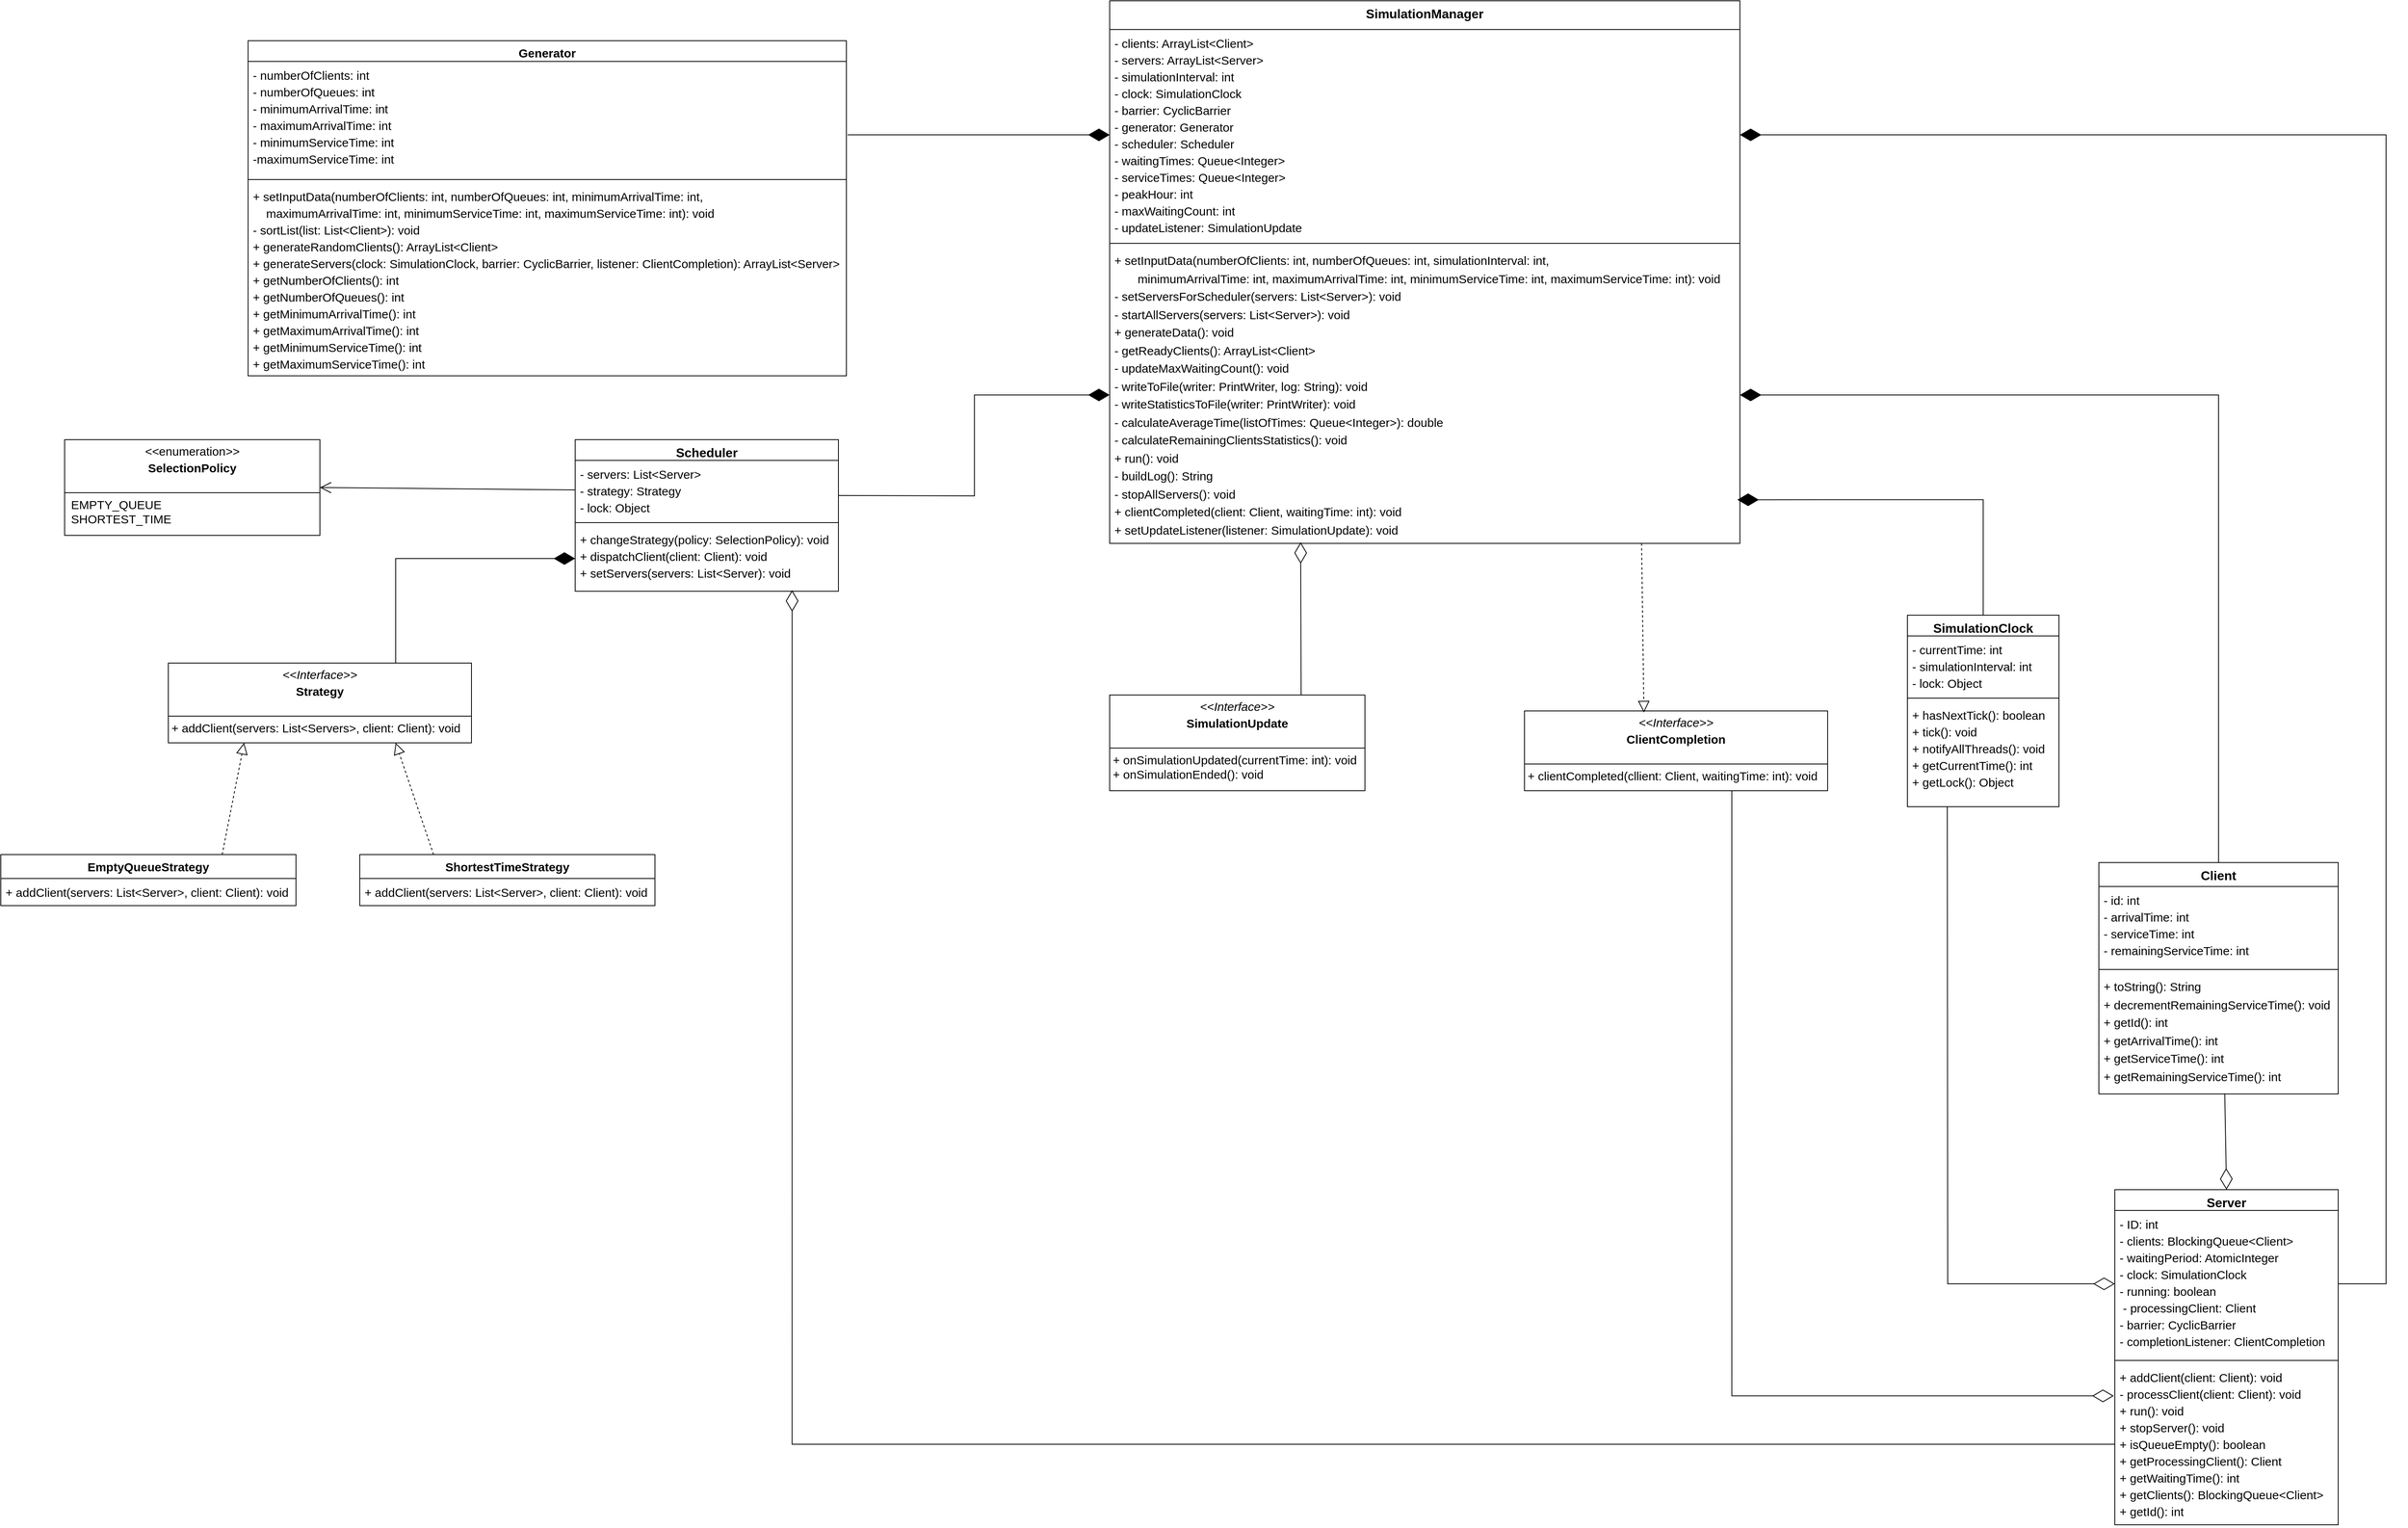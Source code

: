 <mxfile version="26.2.10">
  <diagram name="Page-1" id="Gwo4Q6TwkGqaBDWHts7q">
    <mxGraphModel dx="5543" dy="1807" grid="1" gridSize="10" guides="1" tooltips="1" connect="1" arrows="1" fold="1" page="1" pageScale="1" pageWidth="1100" pageHeight="850" math="0" shadow="0">
      <root>
        <mxCell id="0" />
        <mxCell id="1" parent="0" />
        <mxCell id="SXWqYd9VcLFMOsoht8He-1" value="&lt;font style=&quot;font-size: 16px;&quot;&gt;Client&lt;/font&gt;" style="swimlane;fontStyle=1;align=center;verticalAlign=top;childLayout=stackLayout;horizontal=1;startSize=30;horizontalStack=0;resizeParent=1;resizeParentMax=0;resizeLast=0;collapsible=1;marginBottom=0;whiteSpace=wrap;html=1;" parent="1" vertex="1">
          <mxGeometry x="620" y="1130" width="300" height="290" as="geometry" />
        </mxCell>
        <mxCell id="SXWqYd9VcLFMOsoht8He-2" value="&lt;div style=&quot;line-height: 140%;&quot;&gt;&lt;font style=&quot;font-size: 15px; line-height: 140%;&quot;&gt;- id: int&lt;/font&gt;&lt;div&gt;&lt;font style=&quot;font-size: 15px; line-height: 140%;&quot;&gt;- arrivalTime: int&lt;/font&gt;&lt;/div&gt;&lt;div&gt;&lt;font style=&quot;font-size: 15px; line-height: 140%;&quot;&gt;- serviceTime: int&lt;/font&gt;&lt;/div&gt;&lt;div&gt;&lt;font style=&quot;font-size: 15px; line-height: 140%;&quot;&gt;- remainingServiceTime: int&lt;/font&gt;&lt;/div&gt;&lt;/div&gt;" style="text;strokeColor=none;fillColor=none;align=left;verticalAlign=top;spacingLeft=4;spacingRight=4;overflow=hidden;rotatable=0;points=[[0,0.5],[1,0.5]];portConstraint=eastwest;whiteSpace=wrap;html=1;" parent="SXWqYd9VcLFMOsoht8He-1" vertex="1">
          <mxGeometry y="30" width="300" height="100" as="geometry" />
        </mxCell>
        <mxCell id="SXWqYd9VcLFMOsoht8He-3" value="" style="line;strokeWidth=1;fillColor=none;align=left;verticalAlign=middle;spacingTop=-1;spacingLeft=3;spacingRight=3;rotatable=0;labelPosition=right;points=[];portConstraint=eastwest;strokeColor=inherit;" parent="SXWqYd9VcLFMOsoht8He-1" vertex="1">
          <mxGeometry y="130" width="300" height="8" as="geometry" />
        </mxCell>
        <mxCell id="SXWqYd9VcLFMOsoht8He-4" value="&lt;div style=&quot;line-height: 150%;&quot;&gt;+ toString(): String&lt;div&gt;+ decrementRemainingServiceTime(): void&lt;/div&gt;&lt;div&gt;+ getId(): int&lt;/div&gt;&lt;div&gt;+ getArrivalTime(): int&lt;/div&gt;&lt;div&gt;+ getServiceTime(): int&lt;/div&gt;&lt;div&gt;+ getRemainingServiceTime(): int&lt;/div&gt;&lt;/div&gt;" style="text;strokeColor=none;fillColor=none;align=left;verticalAlign=top;spacingLeft=4;spacingRight=4;overflow=hidden;rotatable=0;points=[[0,0.5],[1,0.5]];portConstraint=eastwest;whiteSpace=wrap;html=1;fontSize=15;" parent="SXWqYd9VcLFMOsoht8He-1" vertex="1">
          <mxGeometry y="138" width="300" height="152" as="geometry" />
        </mxCell>
        <mxCell id="SXWqYd9VcLFMOsoht8He-9" value="&lt;font style=&quot;font-size: 16px;&quot;&gt;Server&lt;/font&gt;" style="swimlane;fontStyle=1;align=center;verticalAlign=top;childLayout=stackLayout;horizontal=1;startSize=26;horizontalStack=0;resizeParent=1;resizeParentMax=0;resizeLast=0;collapsible=1;marginBottom=0;whiteSpace=wrap;html=1;" parent="1" vertex="1">
          <mxGeometry x="640" y="1540" width="280" height="420" as="geometry" />
        </mxCell>
        <mxCell id="SXWqYd9VcLFMOsoht8He-10" value="&lt;div style=&quot;line-height: 140%;&quot;&gt;- ID: int&lt;/div&gt;&lt;div style=&quot;line-height: 140%;&quot;&gt;- clients: BlockingQueue&amp;lt;Client&amp;gt;&lt;/div&gt;&lt;div style=&quot;line-height: 140%;&quot;&gt;- waitingPeriod: AtomicInteger&lt;/div&gt;&lt;div style=&quot;line-height: 140%;&quot;&gt;- clock: SimulationClock&lt;/div&gt;&lt;div style=&quot;line-height: 140%;&quot;&gt;- running: boolean&lt;/div&gt;&lt;div style=&quot;line-height: 140%;&quot;&gt;&amp;nbsp;- processingClient: Client&lt;/div&gt;&lt;div style=&quot;line-height: 140%;&quot;&gt;- barrier: CyclicBarrier&lt;/div&gt;&lt;div style=&quot;line-height: 140%;&quot;&gt;- completionListener: ClientCompletion&lt;/div&gt;" style="text;strokeColor=none;fillColor=none;align=left;verticalAlign=top;spacingLeft=4;spacingRight=4;overflow=hidden;rotatable=0;points=[[0,0.5],[1,0.5]];portConstraint=eastwest;whiteSpace=wrap;html=1;fontSize=15;" parent="SXWqYd9VcLFMOsoht8He-9" vertex="1">
          <mxGeometry y="26" width="280" height="184" as="geometry" />
        </mxCell>
        <mxCell id="SXWqYd9VcLFMOsoht8He-11" value="" style="line;strokeWidth=1;fillColor=none;align=left;verticalAlign=middle;spacingTop=-1;spacingLeft=3;spacingRight=3;rotatable=0;labelPosition=right;points=[];portConstraint=eastwest;strokeColor=inherit;" parent="SXWqYd9VcLFMOsoht8He-9" vertex="1">
          <mxGeometry y="210" width="280" height="8" as="geometry" />
        </mxCell>
        <mxCell id="SXWqYd9VcLFMOsoht8He-12" value="&lt;div style=&quot;line-height: 140%;&quot;&gt;+ addClient(client: Client): void&lt;/div&gt;&lt;div style=&quot;line-height: 140%;&quot;&gt;- processClient(client: Client): void&amp;nbsp;&lt;/div&gt;&lt;div style=&quot;line-height: 140%;&quot;&gt;+ run(): void&lt;/div&gt;&lt;div style=&quot;line-height: 140%;&quot;&gt;+ stopServer(): void&lt;/div&gt;&lt;div style=&quot;line-height: 140%;&quot;&gt;+ isQueueEmpty(): boolean&lt;/div&gt;&lt;div style=&quot;line-height: 140%;&quot;&gt;+ getProcessingClient(): Client&lt;/div&gt;&lt;div style=&quot;line-height: 140%;&quot;&gt;+ getWaitingTime(): int&lt;/div&gt;&lt;div style=&quot;line-height: 140%;&quot;&gt;+ getClients(): BlockingQueue&amp;lt;Client&amp;gt;&lt;/div&gt;&lt;div style=&quot;line-height: 140%;&quot;&gt;+ getId(): int&lt;/div&gt;" style="text;strokeColor=none;fillColor=none;align=left;verticalAlign=top;spacingLeft=4;spacingRight=4;overflow=hidden;rotatable=0;points=[[0,0.5],[1,0.5]];portConstraint=eastwest;whiteSpace=wrap;html=1;fontSize=15;" parent="SXWqYd9VcLFMOsoht8He-9" vertex="1">
          <mxGeometry y="218" width="280" height="202" as="geometry" />
        </mxCell>
        <mxCell id="mOy5TlZxNX7XXbt4o4xT-1" value="&lt;p style=&quot;margin:0px;margin-top:4px;text-align:center;&quot;&gt;&lt;font style=&quot;font-size: 15px; line-height: 140%;&quot;&gt;&lt;i&gt;&amp;lt;&amp;lt;Interface&amp;gt;&amp;gt;&lt;/i&gt;&lt;br&gt;&lt;b&gt;Strategy&lt;/b&gt;&lt;/font&gt;&lt;/p&gt;&lt;p style=&quot;margin:0px;margin-left:4px;&quot;&gt;&lt;br&gt;&lt;/p&gt;&lt;hr size=&quot;1&quot; style=&quot;border-style:solid;&quot;&gt;&lt;p style=&quot;margin:0px;margin-left:4px;&quot;&gt;&lt;span style=&quot;font-size: 15px;&quot;&gt;+ addClient(servers: List&amp;lt;Servers&amp;gt;, client: Client): void&lt;/span&gt;&lt;/p&gt;" style="verticalAlign=top;align=left;overflow=fill;html=1;whiteSpace=wrap;" parent="1" vertex="1">
          <mxGeometry x="-1800" y="880" width="380" height="100" as="geometry" />
        </mxCell>
        <mxCell id="mOy5TlZxNX7XXbt4o4xT-6" value="&lt;span style=&quot;font-size: 15px;&quot;&gt;&lt;b&gt;EmptyQueueStrategy&lt;/b&gt;&lt;/span&gt;" style="swimlane;fontStyle=0;childLayout=stackLayout;horizontal=1;startSize=30;fillColor=none;horizontalStack=0;resizeParent=1;resizeParentMax=0;resizeLast=0;collapsible=1;marginBottom=0;whiteSpace=wrap;html=1;" parent="1" vertex="1">
          <mxGeometry x="-2010" y="1120" width="370" height="64" as="geometry" />
        </mxCell>
        <mxCell id="mOy5TlZxNX7XXbt4o4xT-7" value="&lt;font style=&quot;font-size: 15px; line-height: 140%;&quot;&gt;+ addClient(servers: List&amp;lt;Server&amp;gt;, client: Client): void&lt;/font&gt;&amp;nbsp;&lt;div&gt;&lt;/div&gt;" style="text;strokeColor=none;fillColor=none;align=left;verticalAlign=top;spacingLeft=4;spacingRight=4;overflow=hidden;rotatable=0;points=[[0,0.5],[1,0.5]];portConstraint=eastwest;whiteSpace=wrap;html=1;" parent="mOy5TlZxNX7XXbt4o4xT-6" vertex="1">
          <mxGeometry y="30" width="370" height="34" as="geometry" />
        </mxCell>
        <mxCell id="mOy5TlZxNX7XXbt4o4xT-10" value="&lt;span style=&quot;font-size: 15px;&quot;&gt;&lt;b&gt;ShortestTimeStrategy&lt;/b&gt;&lt;/span&gt;" style="swimlane;fontStyle=0;childLayout=stackLayout;horizontal=1;startSize=30;fillColor=none;horizontalStack=0;resizeParent=1;resizeParentMax=0;resizeLast=0;collapsible=1;marginBottom=0;whiteSpace=wrap;html=1;" parent="1" vertex="1">
          <mxGeometry x="-1560" y="1120" width="370" height="64" as="geometry" />
        </mxCell>
        <mxCell id="mOy5TlZxNX7XXbt4o4xT-11" value="&lt;font style=&quot;font-size: 15px; line-height: 140%;&quot;&gt;+ addClient(servers: List&amp;lt;Server&amp;gt;, client: Client): void&lt;/font&gt;&amp;nbsp;&lt;div&gt;&lt;/div&gt;" style="text;strokeColor=none;fillColor=none;align=left;verticalAlign=top;spacingLeft=4;spacingRight=4;overflow=hidden;rotatable=0;points=[[0,0.5],[1,0.5]];portConstraint=eastwest;whiteSpace=wrap;html=1;" parent="mOy5TlZxNX7XXbt4o4xT-10" vertex="1">
          <mxGeometry y="30" width="370" height="34" as="geometry" />
        </mxCell>
        <mxCell id="mOy5TlZxNX7XXbt4o4xT-12" value="&lt;p style=&quot;margin:0px;margin-top:4px;text-align:center;&quot;&gt;&lt;font style=&quot;font-size: 15px; line-height: 140%;&quot;&gt;&lt;i&gt;&amp;lt;&amp;lt;Interface&amp;gt;&amp;gt;&lt;/i&gt;&lt;br&gt;&lt;b&gt;ClientCompletion&lt;/b&gt;&lt;/font&gt;&lt;/p&gt;&lt;p style=&quot;margin:0px;margin-left:4px;&quot;&gt;&lt;br&gt;&lt;/p&gt;&lt;hr size=&quot;1&quot; style=&quot;border-style:solid;&quot;&gt;&lt;p style=&quot;margin:0px;margin-left:4px;&quot;&gt;&lt;span style=&quot;font-size: 15px;&quot;&gt;+ clientCompleted(cllient: Client, waitingTime: int): void&amp;nbsp;&lt;/span&gt;&lt;/p&gt;" style="verticalAlign=top;align=left;overflow=fill;html=1;whiteSpace=wrap;" parent="1" vertex="1">
          <mxGeometry x="-100" y="940" width="380" height="100" as="geometry" />
        </mxCell>
        <mxCell id="mOy5TlZxNX7XXbt4o4xT-13" value="&lt;p style=&quot;margin:0px;margin-top:4px;text-align:center;&quot;&gt;&lt;font style=&quot;font-size: 15px; line-height: 140%;&quot;&gt;&lt;i&gt;&amp;lt;&amp;lt;Interface&amp;gt;&amp;gt;&lt;/i&gt;&lt;br&gt;&lt;b&gt;SimulationUpdate&lt;/b&gt;&lt;/font&gt;&lt;/p&gt;&lt;p style=&quot;margin:0px;margin-left:4px;&quot;&gt;&lt;br&gt;&lt;/p&gt;&lt;hr size=&quot;1&quot; style=&quot;border-style:solid;&quot;&gt;&lt;p style=&quot;margin:0px;margin-left:4px;&quot;&gt;&lt;span style=&quot;font-size: 15px;&quot;&gt;+ onSimulationUpdated(currentTime: int): void&amp;nbsp;&lt;/span&gt;&lt;/p&gt;&lt;p style=&quot;margin:0px;margin-left:4px;&quot;&gt;&lt;span style=&quot;font-size: 15px;&quot;&gt;+ onSimulationEnded(): void&lt;/span&gt;&lt;/p&gt;" style="verticalAlign=top;align=left;overflow=fill;html=1;whiteSpace=wrap;" parent="1" vertex="1">
          <mxGeometry x="-620" y="920" width="320" height="120" as="geometry" />
        </mxCell>
        <mxCell id="mOy5TlZxNX7XXbt4o4xT-14" value="Generator" style="swimlane;fontStyle=1;align=center;verticalAlign=top;childLayout=stackLayout;horizontal=1;startSize=26;horizontalStack=0;resizeParent=1;resizeParentMax=0;resizeLast=0;collapsible=1;marginBottom=0;whiteSpace=wrap;html=1;fontSize=15;" parent="1" vertex="1">
          <mxGeometry x="-1700" y="100" width="750" height="420" as="geometry" />
        </mxCell>
        <mxCell id="mOy5TlZxNX7XXbt4o4xT-15" value="&lt;font style=&quot;font-size: 15px; line-height: 140%;&quot;&gt;- numberOfClients: int&lt;/font&gt;&lt;div&gt;&lt;font style=&quot;font-size: 15px; line-height: 140%;&quot;&gt;- numberOfQueues: int&lt;/font&gt;&lt;/div&gt;&lt;div&gt;&lt;font style=&quot;font-size: 15px; line-height: 140%;&quot;&gt;- minimumArrivalTime: int&lt;/font&gt;&lt;/div&gt;&lt;div&gt;&lt;font style=&quot;font-size: 15px; line-height: 140%;&quot;&gt;- maximumArrivalTime: int&lt;/font&gt;&lt;/div&gt;&lt;div&gt;&lt;font style=&quot;font-size: 15px; line-height: 140%;&quot;&gt;- minimumServiceTime: int&lt;/font&gt;&lt;/div&gt;&lt;div&gt;&lt;font style=&quot;font-size: 15px; line-height: 140%;&quot;&gt;-maximumServiceTime: int&lt;/font&gt;&lt;/div&gt;" style="text;strokeColor=none;fillColor=none;align=left;verticalAlign=top;spacingLeft=4;spacingRight=4;overflow=hidden;rotatable=0;points=[[0,0.5],[1,0.5]];portConstraint=eastwest;whiteSpace=wrap;html=1;" parent="mOy5TlZxNX7XXbt4o4xT-14" vertex="1">
          <mxGeometry y="26" width="750" height="144" as="geometry" />
        </mxCell>
        <mxCell id="mOy5TlZxNX7XXbt4o4xT-16" value="" style="line;strokeWidth=1;fillColor=none;align=left;verticalAlign=middle;spacingTop=-1;spacingLeft=3;spacingRight=3;rotatable=0;labelPosition=right;points=[];portConstraint=eastwest;strokeColor=inherit;" parent="mOy5TlZxNX7XXbt4o4xT-14" vertex="1">
          <mxGeometry y="170" width="750" height="8" as="geometry" />
        </mxCell>
        <mxCell id="mOy5TlZxNX7XXbt4o4xT-17" value="&lt;div style=&quot;line-height: 140%;&quot;&gt;&lt;font style=&quot;font-size: 15px; line-height: 140%;&quot;&gt;+ setInputData(numberOfClients: int, numberOfQueues: int, minimumArrivalTime: int&lt;/font&gt;&lt;span style=&quot;font-size: 15px; background-color: transparent; color: light-dark(rgb(0, 0, 0), rgb(255, 255, 255)); line-height: 140%;&quot;&gt;,&amp;nbsp;&lt;/span&gt;&lt;div&gt;&lt;span style=&quot;font-size: 15px; background-color: transparent; color: light-dark(rgb(0, 0, 0), rgb(255, 255, 255)); line-height: 140%;&quot;&gt;&amp;nbsp; &amp;nbsp; maximumArrivalTime: int, minimumServiceTime: int, maximumServiceTime: int): void&lt;/span&gt;&lt;/div&gt;&lt;div&gt;&lt;span style=&quot;font-size: 15px; line-height: 140%;&quot;&gt;- sortList(list: List&amp;lt;Client&amp;gt;): void&lt;/span&gt;&lt;/div&gt;&lt;div&gt;&lt;span style=&quot;font-size: 15px; line-height: 140%;&quot;&gt;+ generateRandomClients(): ArrayList&amp;lt;Client&amp;gt;&lt;/span&gt;&lt;/div&gt;&lt;div&gt;&lt;span style=&quot;font-size: 15px; line-height: 140%;&quot;&gt;+ generateServers(clock: SimulationClock, barrier: CyclicBarrier, listener: ClientCompletion): ArrayList&amp;lt;Server&amp;gt;&lt;/span&gt;&lt;/div&gt;&lt;div&gt;&lt;span style=&quot;font-size: 15px; line-height: 140%;&quot;&gt;+ getNumberOfClients(): int&lt;/span&gt;&lt;/div&gt;&lt;div&gt;&lt;span style=&quot;font-size: 15px; line-height: 140%;&quot;&gt;+ getNumberOfQueues(): int&lt;/span&gt;&lt;/div&gt;&lt;div&gt;&lt;span style=&quot;font-size: 15px; line-height: 140%;&quot;&gt;+ getMinimumArrivalTime(): int&lt;/span&gt;&lt;/div&gt;&lt;div&gt;&lt;span style=&quot;font-size: 15px; line-height: 140%;&quot;&gt;+ getMaximumArrivalTime(): int&lt;/span&gt;&lt;/div&gt;&lt;div&gt;&lt;span style=&quot;font-size: 15px; line-height: 140%;&quot;&gt;+ getMinimumServiceTime(): int&lt;/span&gt;&lt;/div&gt;&lt;div&gt;&lt;span style=&quot;font-size: 15px; line-height: 140%;&quot;&gt;+ getMaximumServiceTime(): int&lt;/span&gt;&lt;/div&gt;&lt;/div&gt;" style="text;strokeColor=none;fillColor=none;align=left;verticalAlign=top;spacingLeft=4;spacingRight=4;overflow=hidden;rotatable=0;points=[[0,0.5],[1,0.5]];portConstraint=eastwest;whiteSpace=wrap;html=1;" parent="mOy5TlZxNX7XXbt4o4xT-14" vertex="1">
          <mxGeometry y="178" width="750" height="242" as="geometry" />
        </mxCell>
        <mxCell id="mOy5TlZxNX7XXbt4o4xT-18" value="&lt;font style=&quot;font-size: 16px;&quot;&gt;Scheduler&lt;/font&gt;" style="swimlane;fontStyle=1;align=center;verticalAlign=top;childLayout=stackLayout;horizontal=1;startSize=26;horizontalStack=0;resizeParent=1;resizeParentMax=0;resizeLast=0;collapsible=1;marginBottom=0;whiteSpace=wrap;html=1;" parent="1" vertex="1">
          <mxGeometry x="-1290" y="600" width="330" height="190" as="geometry" />
        </mxCell>
        <mxCell id="mOy5TlZxNX7XXbt4o4xT-19" value="&lt;font style=&quot;font-size: 15px; line-height: 140%;&quot;&gt;- servers: List&amp;lt;Server&amp;gt;&lt;/font&gt;&lt;div&gt;&lt;font style=&quot;font-size: 15px; line-height: 140%;&quot;&gt;- strategy: Strategy&lt;/font&gt;&lt;/div&gt;&lt;div&gt;&lt;font style=&quot;font-size: 15px; line-height: 140%;&quot;&gt;- lock: Object&lt;/font&gt;&lt;/div&gt;" style="text;strokeColor=none;fillColor=none;align=left;verticalAlign=top;spacingLeft=4;spacingRight=4;overflow=hidden;rotatable=0;points=[[0,0.5],[1,0.5]];portConstraint=eastwest;whiteSpace=wrap;html=1;" parent="mOy5TlZxNX7XXbt4o4xT-18" vertex="1">
          <mxGeometry y="26" width="330" height="74" as="geometry" />
        </mxCell>
        <mxCell id="mOy5TlZxNX7XXbt4o4xT-20" value="" style="line;strokeWidth=1;fillColor=none;align=left;verticalAlign=middle;spacingTop=-1;spacingLeft=3;spacingRight=3;rotatable=0;labelPosition=right;points=[];portConstraint=eastwest;strokeColor=inherit;" parent="mOy5TlZxNX7XXbt4o4xT-18" vertex="1">
          <mxGeometry y="100" width="330" height="8" as="geometry" />
        </mxCell>
        <mxCell id="mOy5TlZxNX7XXbt4o4xT-21" value="&lt;font style=&quot;font-size: 15px; line-height: 140%;&quot;&gt;+ changeStrategy(policy: SelectionPolicy): void&lt;/font&gt;&lt;div&gt;&lt;font style=&quot;font-size: 15px; line-height: 140%;&quot;&gt;+ dispatchClient(client: Client): void&lt;/font&gt;&lt;/div&gt;&lt;div&gt;&lt;font style=&quot;font-size: 15px; line-height: 140%;&quot;&gt;+ setServers(servers: List&amp;lt;Server): void&lt;/font&gt;&lt;/div&gt;" style="text;strokeColor=none;fillColor=none;align=left;verticalAlign=top;spacingLeft=4;spacingRight=4;overflow=hidden;rotatable=0;points=[[0,0.5],[1,0.5]];portConstraint=eastwest;whiteSpace=wrap;html=1;" parent="mOy5TlZxNX7XXbt4o4xT-18" vertex="1">
          <mxGeometry y="108" width="330" height="82" as="geometry" />
        </mxCell>
        <mxCell id="mOy5TlZxNX7XXbt4o4xT-22" value="&lt;p style=&quot;margin:0px;margin-top:4px;text-align:center;&quot;&gt;&lt;font style=&quot;font-size: 15px; line-height: 140%;&quot;&gt;&lt;i&gt;&amp;lt;&amp;lt;&lt;/i&gt;enumeration&lt;i&gt;&amp;gt;&amp;gt;&lt;/i&gt;&lt;br&gt;&lt;b&gt;SelectionPolicy&lt;/b&gt;&lt;/font&gt;&lt;/p&gt;&lt;p style=&quot;margin:0px;margin-left:4px;&quot;&gt;&lt;br&gt;&lt;/p&gt;&lt;hr size=&quot;1&quot; style=&quot;border-style:solid;&quot;&gt;&lt;p style=&quot;margin:0px;margin-left:4px;&quot;&gt;&lt;span style=&quot;font-size: 15px;&quot;&gt;&amp;nbsp;EMPTY_QUEUE&lt;/span&gt;&lt;/p&gt;&lt;p style=&quot;margin:0px;margin-left:4px;&quot;&gt;&lt;span style=&quot;font-size: 15px;&quot;&gt;&amp;nbsp;SHORTEST_TIME&lt;/span&gt;&lt;/p&gt;" style="verticalAlign=top;align=left;overflow=fill;html=1;whiteSpace=wrap;" parent="1" vertex="1">
          <mxGeometry x="-1930" y="600" width="320" height="120" as="geometry" />
        </mxCell>
        <mxCell id="mOy5TlZxNX7XXbt4o4xT-23" value="&lt;font style=&quot;font-size: 16px;&quot;&gt;SimulationClock&lt;/font&gt;" style="swimlane;fontStyle=1;align=center;verticalAlign=top;childLayout=stackLayout;horizontal=1;startSize=26;horizontalStack=0;resizeParent=1;resizeParentMax=0;resizeLast=0;collapsible=1;marginBottom=0;whiteSpace=wrap;html=1;" parent="1" vertex="1">
          <mxGeometry x="380" y="820" width="190" height="240" as="geometry" />
        </mxCell>
        <mxCell id="mOy5TlZxNX7XXbt4o4xT-24" value="&lt;div style=&quot;line-height: 140%;&quot;&gt;- currentTime: int&lt;/div&gt;&lt;div style=&quot;line-height: 140%;&quot;&gt;- simulationInterval: int&lt;/div&gt;&lt;div style=&quot;line-height: 140%;&quot;&gt;- lock: Object&lt;/div&gt;" style="text;strokeColor=none;fillColor=none;align=left;verticalAlign=top;spacingLeft=4;spacingRight=4;overflow=hidden;rotatable=0;points=[[0,0.5],[1,0.5]];portConstraint=eastwest;whiteSpace=wrap;html=1;fontSize=15;" parent="mOy5TlZxNX7XXbt4o4xT-23" vertex="1">
          <mxGeometry y="26" width="190" height="74" as="geometry" />
        </mxCell>
        <mxCell id="mOy5TlZxNX7XXbt4o4xT-25" value="" style="line;strokeWidth=1;fillColor=none;align=left;verticalAlign=middle;spacingTop=-1;spacingLeft=3;spacingRight=3;rotatable=0;labelPosition=right;points=[];portConstraint=eastwest;strokeColor=inherit;" parent="mOy5TlZxNX7XXbt4o4xT-23" vertex="1">
          <mxGeometry y="100" width="190" height="8" as="geometry" />
        </mxCell>
        <mxCell id="mOy5TlZxNX7XXbt4o4xT-26" value="&lt;font style=&quot;font-size: 15px; line-height: 140%;&quot;&gt;+ hasNextTick(): boolean&lt;/font&gt;&lt;div&gt;&lt;font style=&quot;font-size: 15px; line-height: 140%;&quot;&gt;+ tick(): void&lt;/font&gt;&lt;/div&gt;&lt;div&gt;&lt;font style=&quot;font-size: 15px; line-height: 140%;&quot;&gt;+ notifyAllThreads(): void&lt;/font&gt;&lt;/div&gt;&lt;div&gt;&lt;font style=&quot;font-size: 15px; line-height: 140%;&quot;&gt;+ getCurrentTime(): int&lt;/font&gt;&lt;/div&gt;&lt;div&gt;&lt;font style=&quot;font-size: 15px; line-height: 140%;&quot;&gt;+ getLock(): Object&lt;/font&gt;&lt;/div&gt;" style="text;strokeColor=none;fillColor=none;align=left;verticalAlign=top;spacingLeft=4;spacingRight=4;overflow=hidden;rotatable=0;points=[[0,0.5],[1,0.5]];portConstraint=eastwest;whiteSpace=wrap;html=1;" parent="mOy5TlZxNX7XXbt4o4xT-23" vertex="1">
          <mxGeometry y="108" width="190" height="132" as="geometry" />
        </mxCell>
        <mxCell id="mOy5TlZxNX7XXbt4o4xT-27" value="&lt;font style=&quot;font-size: 16px;&quot;&gt;SimulationManager&lt;/font&gt;" style="swimlane;fontStyle=1;align=center;verticalAlign=top;childLayout=stackLayout;horizontal=1;startSize=36;horizontalStack=0;resizeParent=1;resizeParentMax=0;resizeLast=0;collapsible=1;marginBottom=0;whiteSpace=wrap;html=1;" parent="1" vertex="1">
          <mxGeometry x="-620" y="50" width="790" height="680" as="geometry" />
        </mxCell>
        <mxCell id="mOy5TlZxNX7XXbt4o4xT-28" value="&lt;div style=&quot;line-height: 140%;&quot;&gt;&lt;span style=&quot;font-size: 15px; line-height: 140%;&quot;&gt;- clients: ArrayList&amp;lt;Client&amp;gt;&lt;/span&gt;&lt;div&gt;&lt;span style=&quot;font-size: 15px; line-height: 140%;&quot;&gt;- servers: ArrayList&amp;lt;Server&amp;gt;&lt;/span&gt;&lt;/div&gt;&lt;div&gt;&lt;span style=&quot;font-size: 15px; line-height: 140%;&quot;&gt;- simulationInterval: int&lt;/span&gt;&lt;/div&gt;&lt;div&gt;&lt;span style=&quot;font-size: 15px; line-height: 140%;&quot;&gt;- clock: SimulationClock&lt;/span&gt;&lt;/div&gt;&lt;div&gt;&lt;span style=&quot;font-size: 15px; line-height: 140%;&quot;&gt;- barrier: CyclicBarrier&lt;/span&gt;&lt;/div&gt;&lt;div&gt;&lt;span style=&quot;font-size: 15px; line-height: 140%;&quot;&gt;- generator: Generator&lt;/span&gt;&lt;/div&gt;&lt;div&gt;&lt;span style=&quot;font-size: 15px; line-height: 140%;&quot;&gt;- scheduler: Scheduler&lt;/span&gt;&lt;/div&gt;&lt;div&gt;&lt;span style=&quot;font-size: 15px; line-height: 140%;&quot;&gt;- waitingTimes: Queue&amp;lt;Integer&amp;gt;&lt;/span&gt;&lt;/div&gt;&lt;div&gt;&lt;span style=&quot;font-size: 15px; line-height: 140%;&quot;&gt;- serviceTimes: Queue&amp;lt;Integer&amp;gt;&lt;/span&gt;&lt;/div&gt;&lt;div&gt;&lt;span style=&quot;font-size: 15px; line-height: 140%;&quot;&gt;- peakHour: int&lt;/span&gt;&lt;/div&gt;&lt;div&gt;&lt;span style=&quot;font-size: 15px; line-height: 140%;&quot;&gt;- maxWaitingCount: int&lt;/span&gt;&lt;/div&gt;&lt;div&gt;&lt;span style=&quot;font-size: 15px; line-height: 140%;&quot;&gt;- updateListener: SimulationUpdate&lt;/span&gt;&lt;/div&gt;&lt;/div&gt;" style="text;strokeColor=none;fillColor=none;align=left;verticalAlign=top;spacingLeft=4;spacingRight=4;overflow=hidden;rotatable=0;points=[[0,0.5],[1,0.5]];portConstraint=eastwest;whiteSpace=wrap;html=1;" parent="mOy5TlZxNX7XXbt4o4xT-27" vertex="1">
          <mxGeometry y="36" width="790" height="264" as="geometry" />
        </mxCell>
        <mxCell id="mOy5TlZxNX7XXbt4o4xT-29" value="" style="line;strokeWidth=1;fillColor=none;align=left;verticalAlign=middle;spacingTop=-1;spacingLeft=3;spacingRight=3;rotatable=0;labelPosition=right;points=[];portConstraint=eastwest;strokeColor=inherit;" parent="mOy5TlZxNX7XXbt4o4xT-27" vertex="1">
          <mxGeometry y="300" width="790" height="8" as="geometry" />
        </mxCell>
        <mxCell id="mOy5TlZxNX7XXbt4o4xT-30" value="&lt;div style=&quot;line-height: 150%;&quot;&gt;&lt;div&gt;&lt;font&gt;+ setInputData(numberOfClients: int, numberOfQueues: int,&amp;nbsp;&lt;/font&gt;&lt;span style=&quot;background-color: transparent; color: light-dark(rgb(0, 0, 0), rgb(255, 255, 255));&quot;&gt;simulationInterval: int,&amp;nbsp;&lt;/span&gt;&lt;font style=&quot;background-color: transparent; color: light-dark(rgb(0, 0, 0), rgb(255, 255, 255));&quot;&gt;&amp;nbsp;&lt;/font&gt;&lt;/div&gt;&lt;div&gt;&lt;font style=&quot;background-color: transparent; color: light-dark(rgb(0, 0, 0), rgb(255, 255, 255));&quot;&gt;&amp;nbsp; &amp;nbsp; &amp;nbsp; &amp;nbsp;minimumArrivalTime: int&lt;/font&gt;&lt;span style=&quot;background-color: transparent; color: light-dark(rgb(0, 0, 0), rgb(255, 255, 255));&quot;&gt;,&amp;nbsp;&lt;/span&gt;&lt;span style=&quot;background-color: transparent; color: light-dark(rgb(0, 0, 0), rgb(255, 255, 255));&quot;&gt;maximumArrivalTime: int, minimumServiceTime: int, maximumServiceTime: int): void&lt;/span&gt;&lt;/div&gt;&lt;div&gt;- setServersForScheduler(servers: List&amp;lt;Server&amp;gt;): void&lt;/div&gt;&lt;div&gt;- startAllServers(servers: List&amp;lt;Server&amp;gt;): void&lt;/div&gt;&lt;div&gt;+ generateData(): void&lt;/div&gt;&lt;div&gt;- getReadyClients(): ArrayList&amp;lt;Client&amp;gt;&lt;/div&gt;&lt;div&gt;- updateMaxWaitingCount(): void&lt;/div&gt;&lt;div&gt;- writeToFile(writer: PrintWriter, log: String): void&lt;/div&gt;&lt;div&gt;- writeStatisticsToFile(writer: PrintWriter): void&lt;/div&gt;&lt;div&gt;- calculateAverageTime(listOfTimes: Queue&amp;lt;Integer&amp;gt;): double&lt;/div&gt;&lt;div&gt;- calculateRemainingClientsStatistics(): void&lt;/div&gt;&lt;div&gt;+ run(): void&lt;/div&gt;&lt;div&gt;- buildLog(): String&lt;/div&gt;&lt;div&gt;- stopAllServers(): void&lt;/div&gt;&lt;div&gt;+ clientCompleted(client: Client, waitingTime: int): void&lt;/div&gt;&lt;div&gt;+ setUpdateListener(listener: SimulationUpdate): void&lt;/div&gt;&lt;div&gt;&amp;nbsp;&lt;/div&gt;&lt;/div&gt;" style="text;strokeColor=none;fillColor=none;align=left;verticalAlign=top;spacingLeft=4;spacingRight=4;overflow=hidden;rotatable=0;points=[[0,0.5],[1,0.5]];portConstraint=eastwest;whiteSpace=wrap;html=1;fontSize=15;" parent="mOy5TlZxNX7XXbt4o4xT-27" vertex="1">
          <mxGeometry y="308" width="790" height="372" as="geometry" />
        </mxCell>
        <mxCell id="M_Bqmwzb6-v6zoOLSoaH-2" value="" style="endArrow=diamondThin;endFill=0;endSize=24;html=1;rounded=0;entryX=0.5;entryY=0;entryDx=0;entryDy=0;exitX=0.526;exitY=0.996;exitDx=0;exitDy=0;exitPerimeter=0;" edge="1" parent="1" source="SXWqYd9VcLFMOsoht8He-4" target="SXWqYd9VcLFMOsoht8He-9">
          <mxGeometry width="160" relative="1" as="geometry">
            <mxPoint x="790.18" y="1420" as="sourcePoint" />
            <mxPoint x="790" y="1529.33" as="targetPoint" />
          </mxGeometry>
        </mxCell>
        <mxCell id="M_Bqmwzb6-v6zoOLSoaH-3" value="" style="endArrow=diamondThin;endFill=0;endSize=24;html=1;rounded=0;exitX=0.317;exitY=0.969;exitDx=0;exitDy=0;exitPerimeter=0;entryX=0;entryY=0.5;entryDx=0;entryDy=0;edgeStyle=orthogonalEdgeStyle;" edge="1" parent="1" target="SXWqYd9VcLFMOsoht8He-10">
          <mxGeometry width="160" relative="1" as="geometry">
            <mxPoint x="430" y="1060" as="sourcePoint" />
            <mxPoint x="430" y="1190" as="targetPoint" />
          </mxGeometry>
        </mxCell>
        <mxCell id="M_Bqmwzb6-v6zoOLSoaH-5" value="" style="endArrow=diamondThin;endFill=1;endSize=24;html=1;rounded=0;exitX=0.5;exitY=0;exitDx=0;exitDy=0;entryX=1;entryY=0.5;entryDx=0;entryDy=0;edgeStyle=orthogonalEdgeStyle;" edge="1" parent="1" source="SXWqYd9VcLFMOsoht8He-1" target="mOy5TlZxNX7XXbt4o4xT-30">
          <mxGeometry width="160" relative="1" as="geometry">
            <mxPoint x="810" y="770" as="sourcePoint" />
            <mxPoint x="970" y="770" as="targetPoint" />
          </mxGeometry>
        </mxCell>
        <mxCell id="M_Bqmwzb6-v6zoOLSoaH-7" value="" style="endArrow=diamondThin;endFill=1;endSize=24;html=1;rounded=0;entryX=1;entryY=0.5;entryDx=0;entryDy=0;exitX=1;exitY=0.5;exitDx=0;exitDy=0;edgeStyle=orthogonalEdgeStyle;" edge="1" parent="1" source="SXWqYd9VcLFMOsoht8He-10" target="mOy5TlZxNX7XXbt4o4xT-28">
          <mxGeometry width="160" relative="1" as="geometry">
            <mxPoint x="700" y="422" as="sourcePoint" />
            <mxPoint x="860" y="422" as="targetPoint" />
            <Array as="points">
              <mxPoint x="980" y="1658" />
              <mxPoint x="980" y="218" />
            </Array>
          </mxGeometry>
        </mxCell>
        <mxCell id="M_Bqmwzb6-v6zoOLSoaH-8" value="" style="endArrow=diamondThin;endFill=1;endSize=24;html=1;rounded=0;entryX=0.996;entryY=0.853;entryDx=0;entryDy=0;entryPerimeter=0;exitX=0.5;exitY=0;exitDx=0;exitDy=0;edgeStyle=orthogonalEdgeStyle;" edge="1" parent="1" source="mOy5TlZxNX7XXbt4o4xT-23" target="mOy5TlZxNX7XXbt4o4xT-30">
          <mxGeometry width="160" relative="1" as="geometry">
            <mxPoint x="460" y="740" as="sourcePoint" />
            <mxPoint x="620" y="740" as="targetPoint" />
          </mxGeometry>
        </mxCell>
        <mxCell id="M_Bqmwzb6-v6zoOLSoaH-9" value="" style="endArrow=block;dashed=1;endFill=0;endSize=12;html=1;rounded=0;exitX=0.844;exitY=1;exitDx=0;exitDy=0;exitPerimeter=0;entryX=0.394;entryY=0.02;entryDx=0;entryDy=0;entryPerimeter=0;" edge="1" parent="1" source="mOy5TlZxNX7XXbt4o4xT-30" target="mOy5TlZxNX7XXbt4o4xT-12">
          <mxGeometry width="160" relative="1" as="geometry">
            <mxPoint x="20" y="790" as="sourcePoint" />
            <mxPoint x="180" y="790" as="targetPoint" />
          </mxGeometry>
        </mxCell>
        <mxCell id="M_Bqmwzb6-v6zoOLSoaH-10" value="" style="endArrow=diamondThin;endFill=1;endSize=24;html=1;rounded=0;exitX=1.002;exitY=0.639;exitDx=0;exitDy=0;exitPerimeter=0;" edge="1" parent="1" source="mOy5TlZxNX7XXbt4o4xT-15" target="mOy5TlZxNX7XXbt4o4xT-28">
          <mxGeometry width="160" relative="1" as="geometry">
            <mxPoint x="-950" y="230" as="sourcePoint" />
            <mxPoint x="-790" y="230" as="targetPoint" />
          </mxGeometry>
        </mxCell>
        <mxCell id="M_Bqmwzb6-v6zoOLSoaH-11" value="" style="endArrow=diamondThin;endFill=1;endSize=24;html=1;rounded=0;entryX=0;entryY=0.5;entryDx=0;entryDy=0;edgeStyle=orthogonalEdgeStyle;" edge="1" parent="1" target="mOy5TlZxNX7XXbt4o4xT-30">
          <mxGeometry width="160" relative="1" as="geometry">
            <mxPoint x="-960" y="670" as="sourcePoint" />
            <mxPoint x="-800" y="670" as="targetPoint" />
          </mxGeometry>
        </mxCell>
        <mxCell id="M_Bqmwzb6-v6zoOLSoaH-12" value="" style="endArrow=diamondThin;endFill=0;endSize=24;html=1;rounded=0;exitX=0.75;exitY=0;exitDx=0;exitDy=0;entryX=0.303;entryY=0.996;entryDx=0;entryDy=0;entryPerimeter=0;" edge="1" parent="1" source="mOy5TlZxNX7XXbt4o4xT-13" target="mOy5TlZxNX7XXbt4o4xT-30">
          <mxGeometry width="160" relative="1" as="geometry">
            <mxPoint x="-440" y="830" as="sourcePoint" />
            <mxPoint x="-280" y="830" as="targetPoint" />
          </mxGeometry>
        </mxCell>
        <mxCell id="M_Bqmwzb6-v6zoOLSoaH-13" value="" style="endArrow=diamondThin;endFill=0;endSize=24;html=1;rounded=0;exitX=0.684;exitY=1;exitDx=0;exitDy=0;exitPerimeter=0;entryX=-0.005;entryY=0.2;entryDx=0;entryDy=0;entryPerimeter=0;edgeStyle=orthogonalEdgeStyle;" edge="1" parent="1" source="mOy5TlZxNX7XXbt4o4xT-12" target="SXWqYd9VcLFMOsoht8He-12">
          <mxGeometry width="160" relative="1" as="geometry">
            <mxPoint y="1460" as="sourcePoint" />
            <mxPoint x="160" y="1460" as="targetPoint" />
            <Array as="points">
              <mxPoint x="160" y="1799" />
            </Array>
          </mxGeometry>
        </mxCell>
        <mxCell id="M_Bqmwzb6-v6zoOLSoaH-14" value="" style="endArrow=diamondThin;endFill=0;endSize=24;html=1;rounded=0;exitX=0;exitY=0.5;exitDx=0;exitDy=0;edgeStyle=orthogonalEdgeStyle;entryX=0.824;entryY=0.983;entryDx=0;entryDy=0;entryPerimeter=0;" edge="1" parent="1" source="SXWqYd9VcLFMOsoht8He-12" target="mOy5TlZxNX7XXbt4o4xT-21">
          <mxGeometry width="160" relative="1" as="geometry">
            <mxPoint x="-1020" y="1260" as="sourcePoint" />
            <mxPoint x="-1018" y="796" as="targetPoint" />
            <Array as="points">
              <mxPoint x="-1018" y="1859" />
            </Array>
          </mxGeometry>
        </mxCell>
        <mxCell id="M_Bqmwzb6-v6zoOLSoaH-15" value="" style="endArrow=diamondThin;endFill=1;endSize=24;html=1;rounded=0;exitX=0.75;exitY=0;exitDx=0;exitDy=0;entryX=0;entryY=0.5;entryDx=0;entryDy=0;edgeStyle=orthogonalEdgeStyle;" edge="1" parent="1" source="mOy5TlZxNX7XXbt4o4xT-1" target="mOy5TlZxNX7XXbt4o4xT-21">
          <mxGeometry width="160" relative="1" as="geometry">
            <mxPoint x="-1620" y="740" as="sourcePoint" />
            <mxPoint x="-1460" y="740" as="targetPoint" />
          </mxGeometry>
        </mxCell>
        <mxCell id="M_Bqmwzb6-v6zoOLSoaH-16" value="" style="endArrow=block;dashed=1;endFill=0;endSize=12;html=1;rounded=0;exitX=0.75;exitY=0;exitDx=0;exitDy=0;entryX=0.25;entryY=1;entryDx=0;entryDy=0;" edge="1" parent="1" source="mOy5TlZxNX7XXbt4o4xT-6" target="mOy5TlZxNX7XXbt4o4xT-1">
          <mxGeometry width="160" relative="1" as="geometry">
            <mxPoint x="-1800" y="1060" as="sourcePoint" />
            <mxPoint x="-1640" y="1060" as="targetPoint" />
          </mxGeometry>
        </mxCell>
        <mxCell id="M_Bqmwzb6-v6zoOLSoaH-17" value="" style="endArrow=block;dashed=1;endFill=0;endSize=12;html=1;rounded=0;exitX=0.25;exitY=0;exitDx=0;exitDy=0;entryX=0.75;entryY=1;entryDx=0;entryDy=0;" edge="1" parent="1" source="mOy5TlZxNX7XXbt4o4xT-10" target="mOy5TlZxNX7XXbt4o4xT-1">
          <mxGeometry width="160" relative="1" as="geometry">
            <mxPoint x="-1658.5" y="1100" as="sourcePoint" />
            <mxPoint x="-1561.5" y="960" as="targetPoint" />
          </mxGeometry>
        </mxCell>
        <mxCell id="M_Bqmwzb6-v6zoOLSoaH-18" value="" style="endArrow=open;endFill=1;endSize=12;html=1;rounded=0;entryX=1;entryY=0.5;entryDx=0;entryDy=0;exitX=0;exitY=0.5;exitDx=0;exitDy=0;" edge="1" parent="1" source="mOy5TlZxNX7XXbt4o4xT-19" target="mOy5TlZxNX7XXbt4o4xT-22">
          <mxGeometry width="160" relative="1" as="geometry">
            <mxPoint x="-1300" y="660" as="sourcePoint" />
            <mxPoint x="-1360" y="680" as="targetPoint" />
          </mxGeometry>
        </mxCell>
      </root>
    </mxGraphModel>
  </diagram>
</mxfile>

